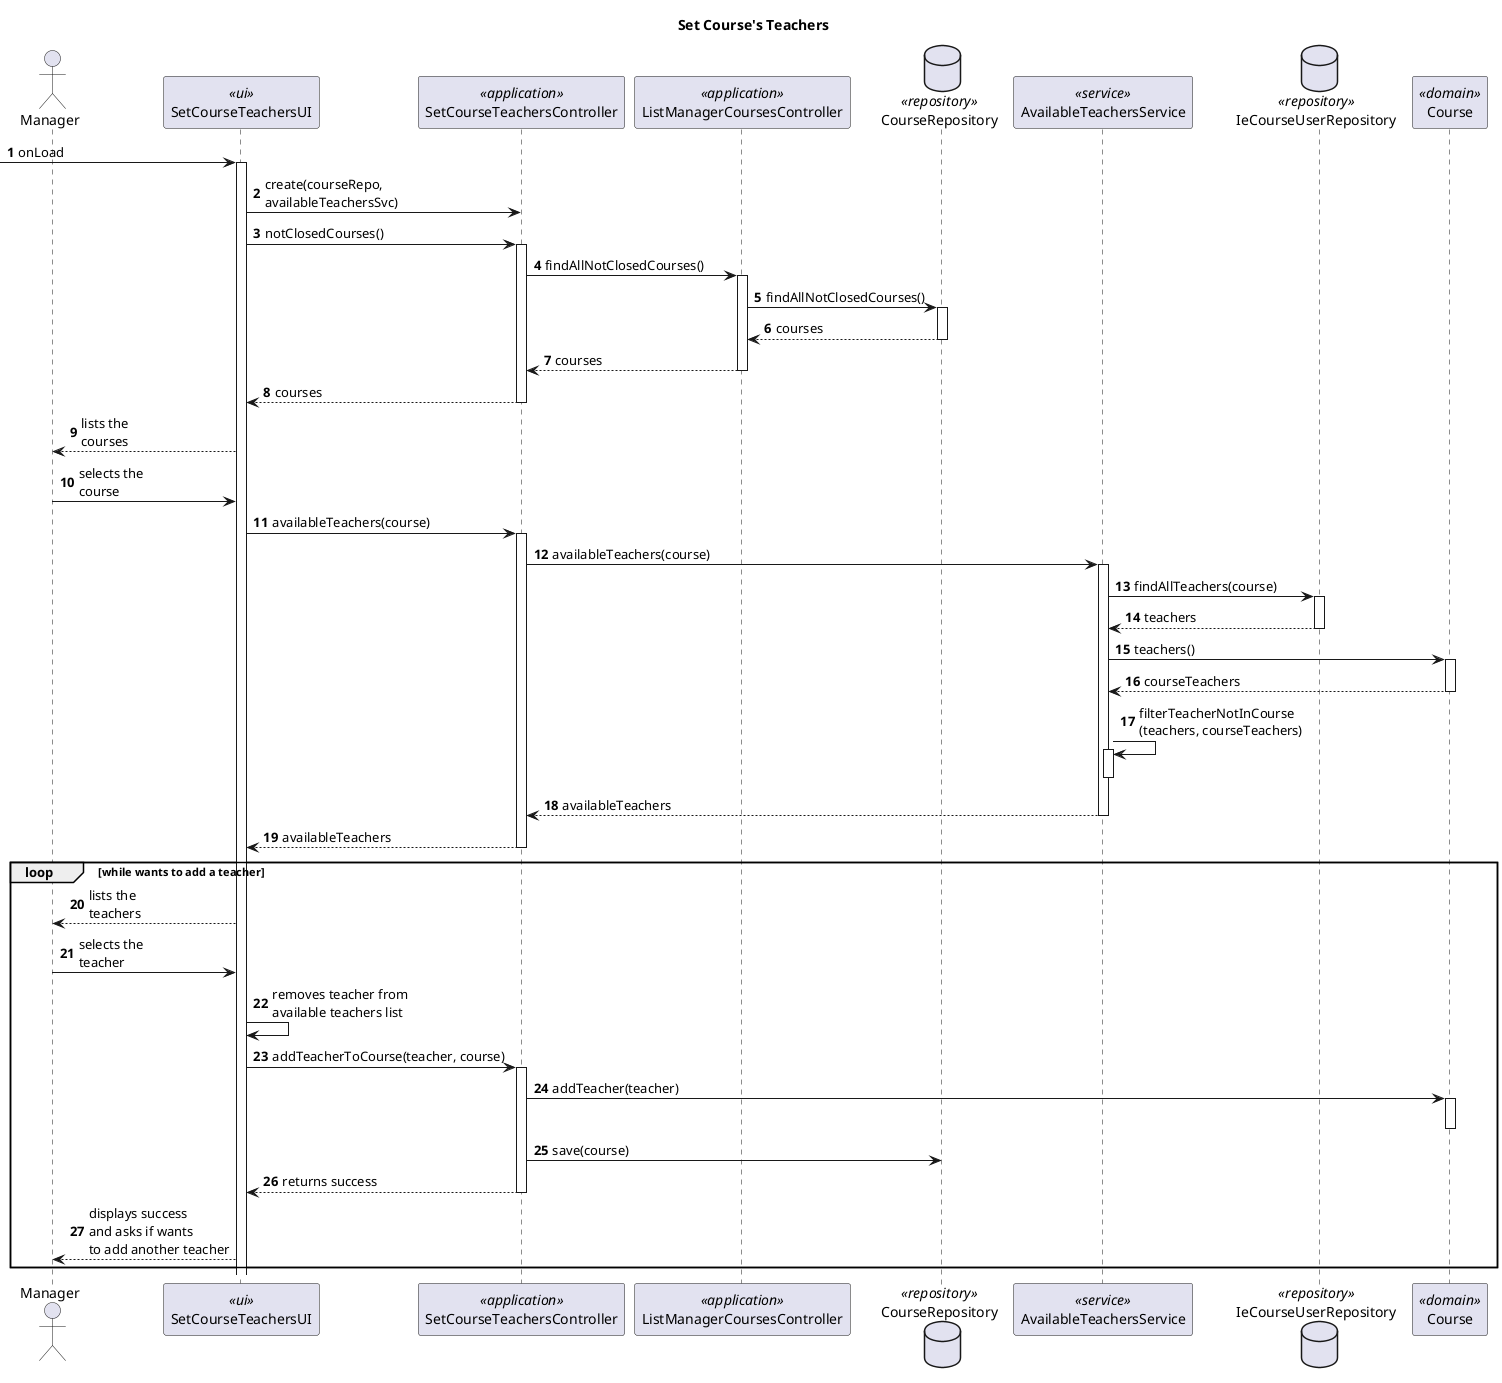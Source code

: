 @startuml

title Set Course's Teachers

autonumber
actor Manager as M
participant "SetCourseTeachersUI" as UI <<ui>>
participant "SetCourseTeachersController" as CTRL <<application>>
participant "ListManagerCoursesController" as LCTRL <<application>>
database "CourseRepository" as CR <<repository>>
participant "AvailableTeachersService" as ATS <<service>>
database "IeCourseUserRepository" as IE <<repository>>
participant "Course" as C <<domain>>

-> UI : onLoad

activate UI
UI -> CTRL : create(courseRepo,\navailableTeachersSvc)
UI -> CTRL : notClosedCourses()
activate CTRL
CTRL -> LCTRL : findAllNotClosedCourses()
activate LCTRL
LCTRL -> CR : findAllNotClosedCourses()
activate CR
CR --> LCTRL : courses
deactivate CR
LCTRL --> CTRL : courses
deactivate LCTRL
CTRL --> UI : courses
deactivate CTRL
UI  --> M : lists the\ncourses
M -> UI : selects the\ncourse
UI -> CTRL : availableTeachers(course)
activate CTRL
CTRL -> ATS : availableTeachers(course)
activate ATS
ATS -> IE : findAllTeachers(course)
activate IE
IE --> ATS : teachers
deactivate IE
ATS -> C : teachers()
activate C
C --> ATS : courseTeachers
deactivate C
ATS -> ATS : filterTeacherNotInCourse\n(teachers, courseTeachers)
activate ATS
deactivate ATS
ATS --> CTRL : availableTeachers
deactivate ATS
CTRL --> UI : availableTeachers
deactivate CTRL
loop while wants to add a teacher
UI --> M : lists the\nteachers
M -> UI : selects the\nteacher
UI -> UI : removes teacher from\navailable teachers list
UI -> CTRL: addTeacherToCourse(teacher, course)
activate CTRL
CTRL -> C : addTeacher(teacher)
activate C
deactivate C
CTRL -> CR : save(course)
CTRL --> UI : returns success
deactivate CTRL
UI --> M : displays success\nand asks if wants\nto add another teacher
end



@enduml
